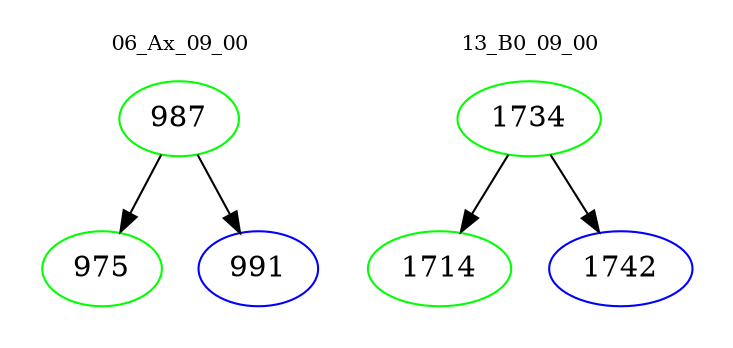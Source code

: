 digraph{
subgraph cluster_0 {
color = white
label = "06_Ax_09_00";
fontsize=10;
T0_987 [label="987", color="green"]
T0_987 -> T0_975 [color="black"]
T0_975 [label="975", color="green"]
T0_987 -> T0_991 [color="black"]
T0_991 [label="991", color="blue"]
}
subgraph cluster_1 {
color = white
label = "13_B0_09_00";
fontsize=10;
T1_1734 [label="1734", color="green"]
T1_1734 -> T1_1714 [color="black"]
T1_1714 [label="1714", color="green"]
T1_1734 -> T1_1742 [color="black"]
T1_1742 [label="1742", color="blue"]
}
}
